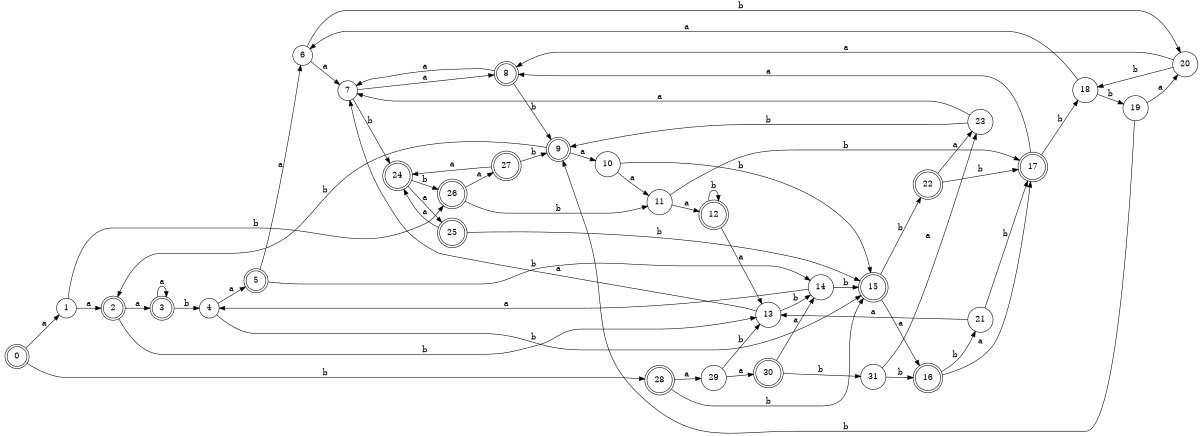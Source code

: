 digraph n26_9 {
__start0 [label="" shape="none"];

rankdir=LR;
size="8,5";

s0 [style="rounded,filled", color="black", fillcolor="white" shape="doublecircle", label="0"];
s1 [style="filled", color="black", fillcolor="white" shape="circle", label="1"];
s2 [style="rounded,filled", color="black", fillcolor="white" shape="doublecircle", label="2"];
s3 [style="rounded,filled", color="black", fillcolor="white" shape="doublecircle", label="3"];
s4 [style="filled", color="black", fillcolor="white" shape="circle", label="4"];
s5 [style="rounded,filled", color="black", fillcolor="white" shape="doublecircle", label="5"];
s6 [style="filled", color="black", fillcolor="white" shape="circle", label="6"];
s7 [style="filled", color="black", fillcolor="white" shape="circle", label="7"];
s8 [style="rounded,filled", color="black", fillcolor="white" shape="doublecircle", label="8"];
s9 [style="rounded,filled", color="black", fillcolor="white" shape="doublecircle", label="9"];
s10 [style="filled", color="black", fillcolor="white" shape="circle", label="10"];
s11 [style="filled", color="black", fillcolor="white" shape="circle", label="11"];
s12 [style="rounded,filled", color="black", fillcolor="white" shape="doublecircle", label="12"];
s13 [style="filled", color="black", fillcolor="white" shape="circle", label="13"];
s14 [style="filled", color="black", fillcolor="white" shape="circle", label="14"];
s15 [style="rounded,filled", color="black", fillcolor="white" shape="doublecircle", label="15"];
s16 [style="rounded,filled", color="black", fillcolor="white" shape="doublecircle", label="16"];
s17 [style="rounded,filled", color="black", fillcolor="white" shape="doublecircle", label="17"];
s18 [style="filled", color="black", fillcolor="white" shape="circle", label="18"];
s19 [style="filled", color="black", fillcolor="white" shape="circle", label="19"];
s20 [style="filled", color="black", fillcolor="white" shape="circle", label="20"];
s21 [style="filled", color="black", fillcolor="white" shape="circle", label="21"];
s22 [style="rounded,filled", color="black", fillcolor="white" shape="doublecircle", label="22"];
s23 [style="filled", color="black", fillcolor="white" shape="circle", label="23"];
s24 [style="rounded,filled", color="black", fillcolor="white" shape="doublecircle", label="24"];
s25 [style="rounded,filled", color="black", fillcolor="white" shape="doublecircle", label="25"];
s26 [style="rounded,filled", color="black", fillcolor="white" shape="doublecircle", label="26"];
s27 [style="rounded,filled", color="black", fillcolor="white" shape="doublecircle", label="27"];
s28 [style="rounded,filled", color="black", fillcolor="white" shape="doublecircle", label="28"];
s29 [style="filled", color="black", fillcolor="white" shape="circle", label="29"];
s30 [style="rounded,filled", color="black", fillcolor="white" shape="doublecircle", label="30"];
s31 [style="filled", color="black", fillcolor="white" shape="circle", label="31"];
s0 -> s1 [label="a"];
s0 -> s28 [label="b"];
s1 -> s2 [label="a"];
s1 -> s26 [label="b"];
s2 -> s3 [label="a"];
s2 -> s13 [label="b"];
s3 -> s3 [label="a"];
s3 -> s4 [label="b"];
s4 -> s5 [label="a"];
s4 -> s15 [label="b"];
s5 -> s6 [label="a"];
s5 -> s14 [label="b"];
s6 -> s7 [label="a"];
s6 -> s20 [label="b"];
s7 -> s8 [label="a"];
s7 -> s24 [label="b"];
s8 -> s7 [label="a"];
s8 -> s9 [label="b"];
s9 -> s10 [label="a"];
s9 -> s2 [label="b"];
s10 -> s11 [label="a"];
s10 -> s15 [label="b"];
s11 -> s12 [label="a"];
s11 -> s17 [label="b"];
s12 -> s13 [label="a"];
s12 -> s12 [label="b"];
s13 -> s7 [label="a"];
s13 -> s14 [label="b"];
s14 -> s4 [label="a"];
s14 -> s15 [label="b"];
s15 -> s16 [label="a"];
s15 -> s22 [label="b"];
s16 -> s17 [label="a"];
s16 -> s21 [label="b"];
s17 -> s8 [label="a"];
s17 -> s18 [label="b"];
s18 -> s6 [label="a"];
s18 -> s19 [label="b"];
s19 -> s20 [label="a"];
s19 -> s9 [label="b"];
s20 -> s8 [label="a"];
s20 -> s18 [label="b"];
s21 -> s13 [label="a"];
s21 -> s17 [label="b"];
s22 -> s23 [label="a"];
s22 -> s17 [label="b"];
s23 -> s7 [label="a"];
s23 -> s9 [label="b"];
s24 -> s25 [label="a"];
s24 -> s26 [label="b"];
s25 -> s24 [label="a"];
s25 -> s15 [label="b"];
s26 -> s27 [label="a"];
s26 -> s11 [label="b"];
s27 -> s24 [label="a"];
s27 -> s9 [label="b"];
s28 -> s29 [label="a"];
s28 -> s15 [label="b"];
s29 -> s30 [label="a"];
s29 -> s13 [label="b"];
s30 -> s14 [label="a"];
s30 -> s31 [label="b"];
s31 -> s23 [label="a"];
s31 -> s16 [label="b"];

}
